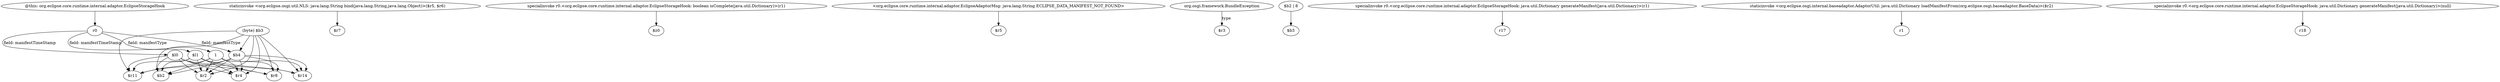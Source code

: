 digraph g {
0[label="$l1"]
1[label="$b2"]
0->1[label=""]
2[label="$l0"]
2->1[label=""]
3[label="$b4"]
4[label="$r2"]
3->4[label=""]
5[label="r0"]
6[label="1"]
5->6[label="field: manifestType"]
5->2[label="field: manifestTimeStamp"]
7[label="(byte) $b3"]
8[label="$r8"]
7->8[label=""]
5->0[label="field: manifestTimeStamp"]
9[label="staticinvoke <org.eclipse.osgi.util.NLS: java.lang.String bind(java.lang.String,java.lang.Object)>($r5, $r6)"]
10[label="$r7"]
9->10[label=""]
11[label="$r14"]
6->11[label=""]
12[label="specialinvoke r0.<org.eclipse.core.runtime.internal.adaptor.EclipseStorageHook: boolean isComplete(java.util.Dictionary)>(r1)"]
13[label="$z0"]
12->13[label=""]
5->3[label="field: manifestType"]
6->1[label=""]
3->1[label=""]
6->4[label=""]
2->4[label=""]
0->4[label=""]
14[label="<org.eclipse.core.runtime.internal.adaptor.EclipseAdaptorMsg: java.lang.String ECLIPSE_DATA_MANIFEST_NOT_FOUND>"]
15[label="$r5"]
14->15[label=""]
7->1[label=""]
7->3[label=""]
16[label="org.osgi.framework.BundleException"]
17[label="$r3"]
16->17[label="type"]
18[label="$r4"]
6->18[label=""]
0->18[label=""]
3->18[label=""]
2->11[label=""]
7->18[label=""]
2->18[label=""]
3->11[label=""]
19[label="$b2 | 8"]
20[label="$b3"]
19->20[label=""]
0->11[label=""]
7->11[label=""]
21[label="@this: org.eclipse.core.runtime.internal.adaptor.EclipseStorageHook"]
21->5[label=""]
7->4[label=""]
6->8[label=""]
3->8[label=""]
2->8[label=""]
22[label="specialinvoke r0.<org.eclipse.core.runtime.internal.adaptor.EclipseStorageHook: java.util.Dictionary generateManifest(java.util.Dictionary)>(r1)"]
23[label="r17"]
22->23[label=""]
24[label="$r11"]
6->24[label=""]
0->8[label=""]
25[label="staticinvoke <org.eclipse.osgi.internal.baseadaptor.AdaptorUtil: java.util.Dictionary loadManifestFrom(org.eclipse.osgi.baseadaptor.BaseData)>($r2)"]
26[label="r1"]
25->26[label=""]
3->24[label=""]
0->24[label=""]
2->24[label=""]
7->24[label=""]
27[label="specialinvoke r0.<org.eclipse.core.runtime.internal.adaptor.EclipseStorageHook: java.util.Dictionary generateManifest(java.util.Dictionary)>(null)"]
28[label="r18"]
27->28[label=""]
}